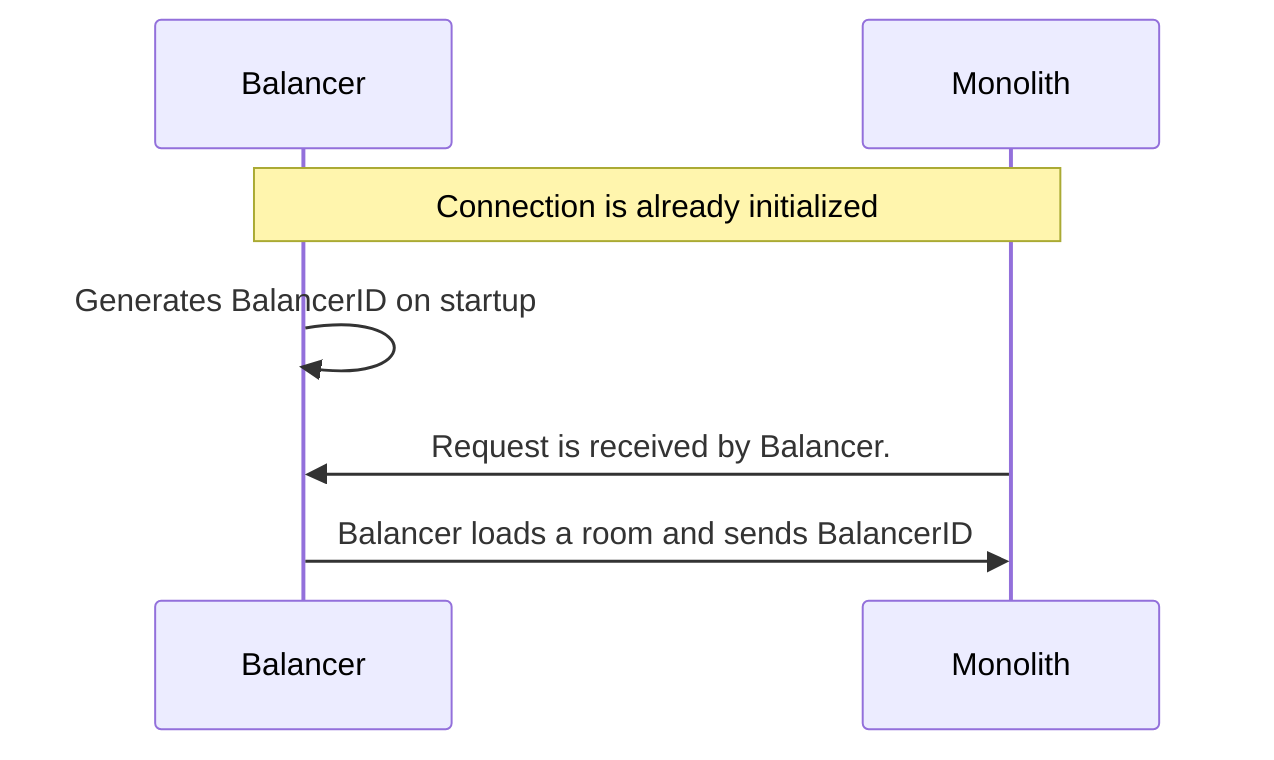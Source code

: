 sequenceDiagram
    participant Balancer
    participant Monolith

    note over Balancer, Monolith: Connection is already initialized
    Balancer->>Balancer: Generates BalancerID on startup
    Monolith->>Balancer: Request is received by Balancer.
    Balancer->>Monolith: Balancer loads a room and sends BalancerID